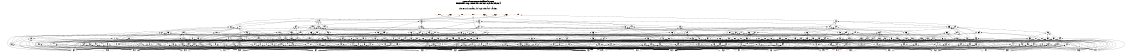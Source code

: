 # Network structure generated by ABC

digraph network {
size = "7.5,10";
center = true;
edge [dir = back];

{
  node [shape = plaintext];
  edge [style = invis];
  LevelTitle1 [label=""];
  LevelTitle2 [label=""];
  Level6 [label = ""];
  Level5 [label = ""];
  Level4 [label = ""];
  Level3 [label = ""];
  Level2 [label = ""];
  Level1 [label = ""];
  Level0 [label = ""];
  LevelTitle1 ->  LevelTitle2 ->  Level6 ->  Level5 ->  Level4 ->  Level3 ->  Level2 ->  Level1 ->  Level0;
}

{
  rank = same;
  LevelTitle1;
  title1 [shape=plaintext,
          fontsize=20,
          fontname = "Times-Roman",
          label="Network structure visualized by ABC\nBenchmark \"top\". Time was Wed Oct 16 21:57:29 2024. "
         ];
}

{
  rank = same;
  LevelTitle2;
  title2 [shape=plaintext,
          fontsize=18,
          fontname = "Times-Roman",
          label="The network contains 240 logic nodes and 0 latches.\n"
         ];
}

{
  rank = same;
  Level6;
  Node26 [label = "o_1_", shape = invtriangle, color = coral, fillcolor = coral];
  Node27 [label = "o_2_", shape = invtriangle, color = coral, fillcolor = coral];
  Node28 [label = "o_0_", shape = invtriangle, color = coral, fillcolor = coral];
  Node29 [label = "o_7_", shape = invtriangle, color = coral, fillcolor = coral];
  Node30 [label = "o_5_", shape = invtriangle, color = coral, fillcolor = coral];
  Node31 [label = "o_6_", shape = invtriangle, color = coral, fillcolor = coral];
  Node32 [label = "o_3_", shape = invtriangle, color = coral, fillcolor = coral];
  Node33 [label = "o_4_", shape = invtriangle, color = coral, fillcolor = coral];
}

{
  rank = same;
  Level5;
  Node35 [label = "35\n", shape = ellipse];
  Node133 [label = "133\n", shape = ellipse];
  Node179 [label = "179\n", shape = ellipse];
  Node203 [label = "203\n", shape = ellipse];
}

{
  rank = same;
  Level4;
  Node36 [label = "36\n", shape = ellipse];
  Node51 [label = "51\n", shape = ellipse];
  Node86 [label = "86\n", shape = ellipse];
  Node101 [label = "101\n", shape = ellipse];
  Node125 [label = "125\n", shape = ellipse];
  Node134 [label = "134\n", shape = ellipse];
  Node149 [label = "149\n", shape = ellipse];
  Node165 [label = "165\n", shape = ellipse];
  Node180 [label = "180\n", shape = ellipse];
  Node190 [label = "190\n", shape = ellipse];
  Node194 [label = "194\n", shape = ellipse];
  Node204 [label = "204\n", shape = ellipse];
  Node220 [label = "220\n", shape = ellipse];
  Node235 [label = "235\n", shape = ellipse];
  Node247 [label = "247\n", shape = ellipse];
}

{
  rank = same;
  Level3;
  Node37 [label = "37\n", shape = ellipse];
  Node52 [label = "52\n", shape = ellipse];
  Node65 [label = "65\n", shape = ellipse];
  Node71 [label = "71\n", shape = ellipse];
  Node74 [label = "74\n", shape = ellipse];
  Node79 [label = "79\n", shape = ellipse];
  Node84 [label = "84\n", shape = ellipse];
  Node87 [label = "87\n", shape = ellipse];
  Node93 [label = "93\n", shape = ellipse];
  Node102 [label = "102\n", shape = ellipse];
  Node109 [label = "109\n", shape = ellipse];
  Node117 [label = "117\n", shape = ellipse];
  Node126 [label = "126\n", shape = ellipse];
  Node129 [label = "129\n", shape = ellipse];
  Node135 [label = "135\n", shape = ellipse];
  Node139 [label = "139\n", shape = ellipse];
  Node150 [label = "150\n", shape = ellipse];
  Node153 [label = "153\n", shape = ellipse];
  Node166 [label = "166\n", shape = ellipse];
  Node169 [label = "169\n", shape = ellipse];
  Node171 [label = "171\n", shape = ellipse];
  Node173 [label = "173\n", shape = ellipse];
  Node175 [label = "175\n", shape = ellipse];
  Node181 [label = "181\n", shape = ellipse];
  Node183 [label = "183\n", shape = ellipse];
  Node191 [label = "191\n", shape = ellipse];
  Node195 [label = "195\n", shape = ellipse];
  Node197 [label = "197\n", shape = ellipse];
  Node198 [label = "198\n", shape = ellipse];
  Node205 [label = "205\n", shape = ellipse];
  Node209 [label = "209\n", shape = ellipse];
  Node221 [label = "221\n", shape = ellipse];
  Node226 [label = "226\n", shape = ellipse];
  Node236 [label = "236\n", shape = ellipse];
  Node241 [label = "241\n", shape = ellipse];
  Node248 [label = "248\n", shape = ellipse];
  Node255 [label = "255\n", shape = ellipse];
  Node264 [label = "264\n", shape = ellipse];
  Node269 [label = "269\n", shape = ellipse];
}

{
  rank = same;
  Level2;
  Node38 [label = "38\n", shape = ellipse];
  Node44 [label = "44\n", shape = ellipse];
  Node46 [label = "46\n", shape = ellipse];
  Node48 [label = "48\n", shape = ellipse];
  Node53 [label = "53\n", shape = ellipse];
  Node56 [label = "56\n", shape = ellipse];
  Node59 [label = "59\n", shape = ellipse];
  Node61 [label = "61\n", shape = ellipse];
  Node66 [label = "66\n", shape = ellipse];
  Node68 [label = "68\n", shape = ellipse];
  Node69 [label = "69\n", shape = ellipse];
  Node75 [label = "75\n", shape = ellipse];
  Node76 [label = "76\n", shape = ellipse];
  Node80 [label = "80\n", shape = ellipse];
  Node85 [label = "85\n", shape = ellipse];
  Node88 [label = "88\n", shape = ellipse];
  Node91 [label = "91\n", shape = ellipse];
  Node94 [label = "94\n", shape = ellipse];
  Node95 [label = "95\n", shape = ellipse];
  Node97 [label = "97\n", shape = ellipse];
  Node100 [label = "100\n", shape = ellipse];
  Node103 [label = "103\n", shape = ellipse];
  Node105 [label = "105\n", shape = ellipse];
  Node110 [label = "110\n", shape = ellipse];
  Node115 [label = "115\n", shape = ellipse];
  Node118 [label = "118\n", shape = ellipse];
  Node122 [label = "122\n", shape = ellipse];
  Node127 [label = "127\n", shape = ellipse];
  Node130 [label = "130\n", shape = ellipse];
  Node132 [label = "132\n", shape = ellipse];
  Node136 [label = "136\n", shape = ellipse];
  Node140 [label = "140\n", shape = ellipse];
  Node144 [label = "144\n", shape = ellipse];
  Node145 [label = "145\n", shape = ellipse];
  Node147 [label = "147\n", shape = ellipse];
  Node151 [label = "151\n", shape = ellipse];
  Node154 [label = "154\n", shape = ellipse];
  Node156 [label = "156\n", shape = ellipse];
  Node158 [label = "158\n", shape = ellipse];
  Node160 [label = "160\n", shape = ellipse];
  Node162 [label = "162\n", shape = ellipse];
  Node164 [label = "164\n", shape = ellipse];
  Node167 [label = "167\n", shape = ellipse];
  Node172 [label = "172\n", shape = ellipse];
  Node174 [label = "174\n", shape = ellipse];
  Node176 [label = "176\n", shape = ellipse];
  Node177 [label = "177\n", shape = ellipse];
  Node182 [label = "182\n", shape = ellipse];
  Node184 [label = "184\n", shape = ellipse];
  Node186 [label = "186\n", shape = ellipse];
  Node189 [label = "189\n", shape = ellipse];
  Node192 [label = "192\n", shape = ellipse];
  Node193 [label = "193\n", shape = ellipse];
  Node196 [label = "196\n", shape = ellipse];
  Node199 [label = "199\n", shape = ellipse];
  Node201 [label = "201\n", shape = ellipse];
  Node206 [label = "206\n", shape = ellipse];
  Node210 [label = "210\n", shape = ellipse];
  Node211 [label = "211\n", shape = ellipse];
  Node213 [label = "213\n", shape = ellipse];
  Node214 [label = "214\n", shape = ellipse];
  Node216 [label = "216\n", shape = ellipse];
  Node218 [label = "218\n", shape = ellipse];
  Node222 [label = "222\n", shape = ellipse];
  Node227 [label = "227\n", shape = ellipse];
  Node228 [label = "228\n", shape = ellipse];
  Node230 [label = "230\n", shape = ellipse];
  Node231 [label = "231\n", shape = ellipse];
  Node232 [label = "232\n", shape = ellipse];
  Node233 [label = "233\n", shape = ellipse];
  Node237 [label = "237\n", shape = ellipse];
  Node238 [label = "238\n", shape = ellipse];
  Node242 [label = "242\n", shape = ellipse];
  Node243 [label = "243\n", shape = ellipse];
  Node245 [label = "245\n", shape = ellipse];
  Node249 [label = "249\n", shape = ellipse];
  Node251 [label = "251\n", shape = ellipse];
  Node252 [label = "252\n", shape = ellipse];
  Node253 [label = "253\n", shape = ellipse];
  Node256 [label = "256\n", shape = ellipse];
  Node261 [label = "261\n", shape = ellipse];
  Node265 [label = "265\n", shape = ellipse];
  Node266 [label = "266\n", shape = ellipse];
  Node267 [label = "267\n", shape = ellipse];
  Node268 [label = "268\n", shape = ellipse];
  Node270 [label = "270\n", shape = ellipse];
  Node271 [label = "271\n", shape = ellipse];
  Node272 [label = "272\n", shape = ellipse];
  Node274 [label = "274\n", shape = ellipse];
}

{
  rank = same;
  Level1;
  Node39 [label = "39\n", shape = ellipse];
  Node40 [label = "40\n", shape = ellipse];
  Node41 [label = "41\n", shape = ellipse];
  Node42 [label = "42\n", shape = ellipse];
  Node43 [label = "43\n", shape = ellipse];
  Node45 [label = "45\n", shape = ellipse];
  Node47 [label = "47\n", shape = ellipse];
  Node49 [label = "49\n", shape = ellipse];
  Node50 [label = "50\n", shape = ellipse];
  Node54 [label = "54\n", shape = ellipse];
  Node55 [label = "55\n", shape = ellipse];
  Node57 [label = "57\n", shape = ellipse];
  Node58 [label = "58\n", shape = ellipse];
  Node60 [label = "60\n", shape = ellipse];
  Node62 [label = "62\n", shape = ellipse];
  Node63 [label = "63\n", shape = ellipse];
  Node64 [label = "64\n", shape = ellipse];
  Node67 [label = "67\n", shape = ellipse];
  Node70 [label = "70\n", shape = ellipse];
  Node72 [label = "72\n", shape = ellipse];
  Node73 [label = "73\n", shape = ellipse];
  Node77 [label = "77\n", shape = ellipse];
  Node78 [label = "78\n", shape = ellipse];
  Node81 [label = "81\n", shape = ellipse];
  Node82 [label = "82\n", shape = ellipse];
  Node83 [label = "83\n", shape = ellipse];
  Node89 [label = "89\n", shape = ellipse];
  Node90 [label = "90\n", shape = ellipse];
  Node92 [label = "92\n", shape = ellipse];
  Node96 [label = "96\n", shape = ellipse];
  Node98 [label = "98\n", shape = ellipse];
  Node99 [label = "99\n", shape = ellipse];
  Node104 [label = "104\n", shape = ellipse];
  Node106 [label = "106\n", shape = ellipse];
  Node107 [label = "107\n", shape = ellipse];
  Node108 [label = "108\n", shape = ellipse];
  Node111 [label = "111\n", shape = ellipse];
  Node112 [label = "112\n", shape = ellipse];
  Node113 [label = "113\n", shape = ellipse];
  Node114 [label = "114\n", shape = ellipse];
  Node116 [label = "116\n", shape = ellipse];
  Node119 [label = "119\n", shape = ellipse];
  Node120 [label = "120\n", shape = ellipse];
  Node121 [label = "121\n", shape = ellipse];
  Node123 [label = "123\n", shape = ellipse];
  Node124 [label = "124\n", shape = ellipse];
  Node128 [label = "128\n", shape = ellipse];
  Node131 [label = "131\n", shape = ellipse];
  Node137 [label = "137\n", shape = ellipse];
  Node138 [label = "138\n", shape = ellipse];
  Node141 [label = "141\n", shape = ellipse];
  Node142 [label = "142\n", shape = ellipse];
  Node143 [label = "143\n", shape = ellipse];
  Node146 [label = "146\n", shape = ellipse];
  Node148 [label = "148\n", shape = ellipse];
  Node152 [label = "152\n", shape = ellipse];
  Node155 [label = "155\n", shape = ellipse];
  Node157 [label = "157\n", shape = ellipse];
  Node159 [label = "159\n", shape = ellipse];
  Node161 [label = "161\n", shape = ellipse];
  Node163 [label = "163\n", shape = ellipse];
  Node168 [label = "168\n", shape = ellipse];
  Node170 [label = "170\n", shape = ellipse];
  Node178 [label = "178\n", shape = ellipse];
  Node185 [label = "185\n", shape = ellipse];
  Node187 [label = "187\n", shape = ellipse];
  Node188 [label = "188\n", shape = ellipse];
  Node200 [label = "200\n", shape = ellipse];
  Node202 [label = "202\n", shape = ellipse];
  Node207 [label = "207\n", shape = ellipse];
  Node208 [label = "208\n", shape = ellipse];
  Node212 [label = "212\n", shape = ellipse];
  Node215 [label = "215\n", shape = ellipse];
  Node217 [label = "217\n", shape = ellipse];
  Node219 [label = "219\n", shape = ellipse];
  Node223 [label = "223\n", shape = ellipse];
  Node224 [label = "224\n", shape = ellipse];
  Node225 [label = "225\n", shape = ellipse];
  Node229 [label = "229\n", shape = ellipse];
  Node234 [label = "234\n", shape = ellipse];
  Node239 [label = "239\n", shape = ellipse];
  Node240 [label = "240\n", shape = ellipse];
  Node244 [label = "244\n", shape = ellipse];
  Node246 [label = "246\n", shape = ellipse];
  Node250 [label = "250\n", shape = ellipse];
  Node254 [label = "254\n", shape = ellipse];
  Node257 [label = "257\n", shape = ellipse];
  Node258 [label = "258\n", shape = ellipse];
  Node259 [label = "259\n", shape = ellipse];
  Node260 [label = "260\n", shape = ellipse];
  Node262 [label = "262\n", shape = ellipse];
  Node263 [label = "263\n", shape = ellipse];
  Node273 [label = "273\n", shape = ellipse];
}

{
  rank = same;
  Level0;
  Node1 [label = "i_20_", shape = triangle, color = coral, fillcolor = coral];
  Node2 [label = "i_9_", shape = triangle, color = coral, fillcolor = coral];
  Node3 [label = "i_10_", shape = triangle, color = coral, fillcolor = coral];
  Node4 [label = "i_7_", shape = triangle, color = coral, fillcolor = coral];
  Node5 [label = "i_8_", shape = triangle, color = coral, fillcolor = coral];
  Node6 [label = "i_5_", shape = triangle, color = coral, fillcolor = coral];
  Node7 [label = "i_6_", shape = triangle, color = coral, fillcolor = coral];
  Node8 [label = "i_14_", shape = triangle, color = coral, fillcolor = coral];
  Node9 [label = "i_3_", shape = triangle, color = coral, fillcolor = coral];
  Node10 [label = "i_13_", shape = triangle, color = coral, fillcolor = coral];
  Node11 [label = "i_4_", shape = triangle, color = coral, fillcolor = coral];
  Node12 [label = "i_12_", shape = triangle, color = coral, fillcolor = coral];
  Node13 [label = "i_1_", shape = triangle, color = coral, fillcolor = coral];
  Node14 [label = "i_11_", shape = triangle, color = coral, fillcolor = coral];
  Node15 [label = "i_2_", shape = triangle, color = coral, fillcolor = coral];
  Node16 [label = "i_23_", shape = triangle, color = coral, fillcolor = coral];
  Node17 [label = "i_18_", shape = triangle, color = coral, fillcolor = coral];
  Node18 [label = "i_24_", shape = triangle, color = coral, fillcolor = coral];
  Node19 [label = "i_17_", shape = triangle, color = coral, fillcolor = coral];
  Node20 [label = "i_0_", shape = triangle, color = coral, fillcolor = coral];
  Node21 [label = "i_21_", shape = triangle, color = coral, fillcolor = coral];
  Node22 [label = "i_16_", shape = triangle, color = coral, fillcolor = coral];
  Node23 [label = "i_22_", shape = triangle, color = coral, fillcolor = coral];
  Node24 [label = "i_15_", shape = triangle, color = coral, fillcolor = coral];
  Node25 [label = "i_19_", shape = triangle, color = coral, fillcolor = coral];
}

title1 -> title2 [style = invis];
title2 -> Node26 [style = invis];
title2 -> Node27 [style = invis];
title2 -> Node28 [style = invis];
title2 -> Node29 [style = invis];
title2 -> Node30 [style = invis];
title2 -> Node31 [style = invis];
title2 -> Node32 [style = invis];
title2 -> Node33 [style = invis];
Node26 -> Node27 [style = invis];
Node27 -> Node28 [style = invis];
Node28 -> Node29 [style = invis];
Node29 -> Node30 [style = invis];
Node30 -> Node31 [style = invis];
Node31 -> Node32 [style = invis];
Node32 -> Node33 [style = invis];
Node26 -> Node35 [style = solid];
Node27 -> Node86 [style = solid];
Node28 -> Node101 [style = solid];
Node29 -> Node117 [style = solid];
Node30 -> Node125 [style = solid];
Node31 -> Node133 [style = solid];
Node32 -> Node179 [style = solid];
Node33 -> Node203 [style = solid];
Node35 -> Node36 [style = solid];
Node35 -> Node51 [style = solid];
Node35 -> Node79 [style = solid];
Node35 -> Node84 [style = solid];
Node36 -> Node37 [style = solid];
Node36 -> Node44 [style = solid];
Node36 -> Node46 [style = solid];
Node36 -> Node48 [style = solid];
Node37 -> Node38 [style = solid];
Node37 -> Node41 [style = solid];
Node37 -> Node42 [style = solid];
Node37 -> Node43 [style = solid];
Node38 -> Node39 [style = solid];
Node38 -> Node40 [style = solid];
Node39 -> Node16 [style = solid];
Node39 -> Node18 [style = solid];
Node39 -> Node23 [style = solid];
Node40 -> Node12 [style = solid];
Node40 -> Node14 [style = solid];
Node40 -> Node19 [style = solid];
Node40 -> Node22 [style = solid];
Node41 -> Node7 [style = solid];
Node41 -> Node8 [style = solid];
Node41 -> Node9 [style = solid];
Node41 -> Node11 [style = solid];
Node42 -> Node1 [style = solid];
Node42 -> Node2 [style = solid];
Node42 -> Node3 [style = solid];
Node42 -> Node5 [style = solid];
Node43 -> Node13 [style = solid];
Node43 -> Node15 [style = solid];
Node43 -> Node20 [style = solid];
Node44 -> Node45 [style = solid];
Node44 -> Node9 [style = solid];
Node44 -> Node11 [style = solid];
Node44 -> Node13 [style = solid];
Node45 -> Node2 [style = solid];
Node45 -> Node12 [style = solid];
Node45 -> Node14 [style = solid];
Node46 -> Node47 [style = solid];
Node46 -> Node1 [style = solid];
Node46 -> Node16 [style = solid];
Node47 -> Node18 [style = solid];
Node47 -> Node19 [style = solid];
Node47 -> Node23 [style = solid];
Node48 -> Node49 [style = solid];
Node48 -> Node50 [style = solid];
Node48 -> Node8 [style = solid];
Node48 -> Node22 [style = solid];
Node49 -> Node5 [style = solid];
Node49 -> Node7 [style = solid];
Node50 -> Node4 [style = solid];
Node50 -> Node6 [style = solid];
Node51 -> Node52 [style = solid];
Node51 -> Node65 [style = solid];
Node51 -> Node71 [style = solid];
Node51 -> Node74 [style = solid];
Node52 -> Node53 [style = solid];
Node52 -> Node56 [style = solid];
Node52 -> Node59 [style = solid];
Node52 -> Node61 [style = solid];
Node53 -> Node54 [style = solid];
Node53 -> Node55 [style = solid];
Node53 -> Node16 [style = solid];
Node53 -> Node17 [style = solid];
Node54 -> Node18 [style = solid];
Node54 -> Node19 [style = solid];
Node54 -> Node22 [style = solid];
Node54 -> Node23 [style = solid];
Node55 -> Node1 [style = solid];
Node55 -> Node8 [style = solid];
Node56 -> Node57 [style = solid];
Node56 -> Node58 [style = solid];
Node56 -> Node2 [style = solid];
Node56 -> Node5 [style = solid];
Node57 -> Node9 [style = solid];
Node57 -> Node11 [style = solid];
Node57 -> Node13 [style = solid];
Node58 -> Node7 [style = solid];
Node58 -> Node10 [style = solid];
Node58 -> Node12 [style = solid];
Node58 -> Node14 [style = solid];
Node59 -> Node60 [style = solid];
Node59 -> Node6 [style = solid];
Node59 -> Node16 [style = solid];
Node59 -> Node23 [style = solid];
Node60 -> Node5 [style = solid];
Node60 -> Node7 [style = solid];
Node61 -> Node57 [style = solid];
Node61 -> Node62 [style = solid];
Node61 -> Node63 [style = solid];
Node61 -> Node64 [style = solid];
Node62 -> Node8 [style = solid];
Node62 -> Node10 [style = solid];
Node62 -> Node24 [style = solid];
Node63 -> Node1 [style = solid];
Node63 -> Node19 [style = solid];
Node63 -> Node22 [style = solid];
Node64 -> Node2 [style = solid];
Node64 -> Node12 [style = solid];
Node64 -> Node14 [style = solid];
Node65 -> Node66 [style = solid];
Node65 -> Node68 [style = solid];
Node65 -> Node69 [style = solid];
Node65 -> Node45 [style = solid];
Node66 -> Node67 [style = solid];
Node66 -> Node8 [style = solid];
Node66 -> Node22 [style = solid];
Node67 -> Node6 [style = solid];
Node67 -> Node10 [style = solid];
Node68 -> Node49 [style = solid];
Node68 -> Node16 [style = solid];
Node68 -> Node23 [style = solid];
Node69 -> Node70 [style = solid];
Node69 -> Node9 [style = solid];
Node69 -> Node11 [style = solid];
Node69 -> Node13 [style = solid];
Node70 -> Node1 [style = solid];
Node70 -> Node19 [style = solid];
Node70 -> Node25 [style = solid];
Node71 -> Node44 [style = solid];
Node71 -> Node46 [style = solid];
Node71 -> Node72 [style = solid];
Node71 -> Node73 [style = solid];
Node72 -> Node8 [style = solid];
Node72 -> Node10 [style = solid];
Node72 -> Node22 [style = solid];
Node73 -> Node4 [style = solid];
Node73 -> Node5 [style = solid];
Node73 -> Node7 [style = solid];
Node74 -> Node53 [style = solid];
Node74 -> Node75 [style = solid];
Node74 -> Node76 [style = solid];
Node74 -> Node78 [style = solid];
Node75 -> Node60 [style = solid];
Node75 -> Node57 [style = solid];
Node75 -> Node64 [style = solid];
Node75 -> Node6 [style = solid];
Node76 -> Node63 [style = solid];
Node76 -> Node77 [style = solid];
Node77 -> Node8 [style = solid];
Node77 -> Node10 [style = solid];
Node77 -> Node24 [style = solid];
Node78 -> Node16 [style = solid];
Node78 -> Node18 [style = solid];
Node78 -> Node23 [style = solid];
Node79 -> Node80 [style = solid];
Node79 -> Node82 [style = solid];
Node79 -> Node78 [style = solid];
Node79 -> Node83 [style = solid];
Node80 -> Node60 [style = solid];
Node80 -> Node81 [style = solid];
Node80 -> Node2 [style = solid];
Node80 -> Node12 [style = solid];
Node81 -> Node1 [style = solid];
Node81 -> Node3 [style = solid];
Node81 -> Node14 [style = solid];
Node81 -> Node21 [style = solid];
Node82 -> Node9 [style = solid];
Node82 -> Node13 [style = solid];
Node82 -> Node15 [style = solid];
Node83 -> Node8 [style = solid];
Node83 -> Node11 [style = solid];
Node83 -> Node19 [style = solid];
Node83 -> Node22 [style = solid];
Node84 -> Node85 [style = solid];
Node84 -> Node44 [style = solid];
Node84 -> Node72 [style = solid];
Node84 -> Node39 [style = solid];
Node85 -> Node70 [style = solid];
Node85 -> Node49 [style = solid];
Node85 -> Node6 [style = solid];
Node86 -> Node87 [style = solid];
Node86 -> Node93 [style = solid];
Node86 -> Node100 [style = solid];
Node86 -> Node99 [style = solid];
Node87 -> Node88 [style = solid];
Node87 -> Node91 [style = solid];
Node87 -> Node82 [style = solid];
Node87 -> Node92 [style = solid];
Node88 -> Node89 [style = solid];
Node88 -> Node90 [style = solid];
Node89 -> Node7 [style = solid];
Node89 -> Node9 [style = solid];
Node89 -> Node13 [style = solid];
Node90 -> Node8 [style = solid];
Node90 -> Node10 [style = solid];
Node90 -> Node14 [style = solid];
Node91 -> Node81 [style = solid];
Node91 -> Node7 [style = solid];
Node91 -> Node8 [style = solid];
Node91 -> Node18 [style = solid];
Node92 -> Node1 [style = solid];
Node92 -> Node17 [style = solid];
Node92 -> Node18 [style = solid];
Node93 -> Node94 [style = solid];
Node93 -> Node95 [style = solid];
Node93 -> Node97 [style = solid];
Node93 -> Node99 [style = solid];
Node94 -> Node55 [style = solid];
Node94 -> Node24 [style = solid];
Node95 -> Node96 [style = solid];
Node95 -> Node7 [style = solid];
Node95 -> Node10 [style = solid];
Node95 -> Node14 [style = solid];
Node96 -> Node6 [style = solid];
Node96 -> Node9 [style = solid];
Node96 -> Node13 [style = solid];
Node97 -> Node98 [style = solid];
Node97 -> Node7 [style = solid];
Node97 -> Node18 [style = solid];
Node98 -> Node10 [style = solid];
Node98 -> Node14 [style = solid];
Node99 -> Node6 [style = solid];
Node99 -> Node9 [style = solid];
Node99 -> Node13 [style = solid];
Node100 -> Node92 [style = solid];
Node100 -> Node7 [style = solid];
Node100 -> Node8 [style = solid];
Node100 -> Node14 [style = solid];
Node101 -> Node102 [style = solid];
Node101 -> Node109 [style = solid];
Node101 -> Node115 [style = solid];
Node102 -> Node103 [style = solid];
Node102 -> Node105 [style = solid];
Node102 -> Node108 [style = solid];
Node103 -> Node104 [style = solid];
Node103 -> Node4 [style = solid];
Node103 -> Node10 [style = solid];
Node103 -> Node14 [style = solid];
Node104 -> Node7 [style = solid];
Node104 -> Node9 [style = solid];
Node104 -> Node13 [style = solid];
Node105 -> Node43 [style = solid];
Node105 -> Node106 [style = solid];
Node105 -> Node107 [style = solid];
Node106 -> Node1 [style = solid];
Node106 -> Node8 [style = solid];
Node106 -> Node14 [style = solid];
Node107 -> Node3 [style = solid];
Node107 -> Node7 [style = solid];
Node107 -> Node9 [style = solid];
Node107 -> Node18 [style = solid];
Node108 -> Node1 [style = solid];
Node108 -> Node8 [style = solid];
Node108 -> Node18 [style = solid];
Node109 -> Node110 [style = solid];
Node109 -> Node112 [style = solid];
Node109 -> Node113 [style = solid];
Node109 -> Node114 [style = solid];
Node110 -> Node111 [style = solid];
Node110 -> Node7 [style = solid];
Node110 -> Node10 [style = solid];
Node110 -> Node14 [style = solid];
Node111 -> Node6 [style = solid];
Node111 -> Node9 [style = solid];
Node111 -> Node13 [style = solid];
Node112 -> Node6 [style = solid];
Node112 -> Node9 [style = solid];
Node112 -> Node13 [style = solid];
Node113 -> Node1 [style = solid];
Node113 -> Node8 [style = solid];
Node113 -> Node25 [style = solid];
Node114 -> Node7 [style = solid];
Node114 -> Node10 [style = solid];
Node114 -> Node14 [style = solid];
Node114 -> Node18 [style = solid];
Node115 -> Node108 [style = solid];
Node115 -> Node112 [style = solid];
Node115 -> Node116 [style = solid];
Node115 -> Node7 [style = solid];
Node116 -> Node4 [style = solid];
Node116 -> Node14 [style = solid];
Node117 -> Node118 [style = solid];
Node117 -> Node122 [style = solid];
Node117 -> Node124 [style = solid];
Node118 -> Node119 [style = solid];
Node118 -> Node120 [style = solid];
Node118 -> Node121 [style = solid];
Node118 -> Node6 [style = solid];
Node119 -> Node17 [style = solid];
Node119 -> Node18 [style = solid];
Node120 -> Node3 [style = solid];
Node120 -> Node15 [style = solid];
Node121 -> Node18 [style = solid];
Node121 -> Node21 [style = solid];
Node122 -> Node119 [style = solid];
Node122 -> Node123 [style = solid];
Node122 -> Node10 [style = solid];
Node123 -> Node6 [style = solid];
Node123 -> Node10 [style = solid];
Node123 -> Node24 [style = solid];
Node124 -> Node6 [style = solid];
Node124 -> Node10 [style = solid];
Node124 -> Node18 [style = solid];
Node124 -> Node24 [style = solid];
Node125 -> Node126 [style = solid];
Node125 -> Node129 [style = solid];
Node125 -> Node132 [style = solid];
Node125 -> Node18 [style = solid];
Node126 -> Node127 [style = solid];
Node126 -> Node4 [style = solid];
Node126 -> Node10 [style = solid];
Node126 -> Node18 [style = solid];
Node127 -> Node128 [style = solid];
Node127 -> Node6 [style = solid];
Node128 -> Node10 [style = solid];
Node128 -> Node25 [style = solid];
Node129 -> Node130 [style = solid];
Node129 -> Node50 [style = solid];
Node129 -> Node18 [style = solid];
Node130 -> Node131 [style = solid];
Node130 -> Node18 [style = solid];
Node130 -> Node25 [style = solid];
Node131 -> Node6 [style = solid];
Node131 -> Node10 [style = solid];
Node132 -> Node120 [style = solid];
Node132 -> Node20 [style = solid];
Node133 -> Node134 [style = solid];
Node133 -> Node149 [style = solid];
Node133 -> Node165 [style = solid];
Node133 -> Node175 [style = solid];
Node134 -> Node135 [style = solid];
Node134 -> Node139 [style = solid];
Node134 -> Node145 [style = solid];
Node134 -> Node147 [style = solid];
Node135 -> Node136 [style = solid];
Node135 -> Node90 [style = solid];
Node135 -> Node138 [style = solid];
Node136 -> Node137 [style = solid];
Node136 -> Node4 [style = solid];
Node136 -> Node10 [style = solid];
Node136 -> Node14 [style = solid];
Node137 -> Node1 [style = solid];
Node137 -> Node8 [style = solid];
Node137 -> Node18 [style = solid];
Node138 -> Node1 [style = solid];
Node138 -> Node17 [style = solid];
Node138 -> Node18 [style = solid];
Node139 -> Node140 [style = solid];
Node139 -> Node144 [style = solid];
Node139 -> Node119 [style = solid];
Node139 -> Node141 [style = solid];
Node140 -> Node120 [style = solid];
Node140 -> Node141 [style = solid];
Node140 -> Node142 [style = solid];
Node140 -> Node143 [style = solid];
Node141 -> Node6 [style = solid];
Node141 -> Node7 [style = solid];
Node141 -> Node14 [style = solid];
Node142 -> Node10 [style = solid];
Node142 -> Node18 [style = solid];
Node142 -> Node24 [style = solid];
Node143 -> Node7 [style = solid];
Node143 -> Node14 [style = solid];
Node143 -> Node18 [style = solid];
Node143 -> Node20 [style = solid];
Node144 -> Node116 [style = solid];
Node144 -> Node137 [style = solid];
Node144 -> Node6 [style = solid];
Node145 -> Node146 [style = solid];
Node145 -> Node6 [style = solid];
Node145 -> Node10 [style = solid];
Node145 -> Node14 [style = solid];
Node146 -> Node1 [style = solid];
Node146 -> Node8 [style = solid];
Node146 -> Node25 [style = solid];
Node147 -> Node148 [style = solid];
Node147 -> Node6 [style = solid];
Node147 -> Node10 [style = solid];
Node147 -> Node14 [style = solid];
Node148 -> Node1 [style = solid];
Node148 -> Node8 [style = solid];
Node148 -> Node24 [style = solid];
Node149 -> Node150 [style = solid];
Node149 -> Node153 [style = solid];
Node149 -> Node162 [style = solid];
Node149 -> Node164 [style = solid];
Node150 -> Node151 [style = solid];
Node150 -> Node120 [style = solid];
Node150 -> Node121 [style = solid];
Node150 -> Node9 [style = solid];
Node151 -> Node152 [style = solid];
Node151 -> Node15 [style = solid];
Node151 -> Node18 [style = solid];
Node151 -> Node21 [style = solid];
Node152 -> Node1 [style = solid];
Node152 -> Node3 [style = solid];
Node152 -> Node8 [style = solid];
Node152 -> Node14 [style = solid];
Node153 -> Node154 [style = solid];
Node153 -> Node156 [style = solid];
Node153 -> Node158 [style = solid];
Node153 -> Node160 [style = solid];
Node154 -> Node67 [style = solid];
Node154 -> Node155 [style = solid];
Node154 -> Node9 [style = solid];
Node154 -> Node24 [style = solid];
Node155 -> Node9 [style = solid];
Node155 -> Node10 [style = solid];
Node155 -> Node17 [style = solid];
Node155 -> Node18 [style = solid];
Node156 -> Node119 [style = solid];
Node156 -> Node157 [style = solid];
Node156 -> Node6 [style = solid];
Node156 -> Node9 [style = solid];
Node157 -> Node4 [style = solid];
Node157 -> Node6 [style = solid];
Node157 -> Node9 [style = solid];
Node157 -> Node18 [style = solid];
Node158 -> Node120 [style = solid];
Node158 -> Node159 [style = solid];
Node158 -> Node20 [style = solid];
Node159 -> Node1 [style = solid];
Node159 -> Node8 [style = solid];
Node159 -> Node14 [style = solid];
Node159 -> Node18 [style = solid];
Node160 -> Node67 [style = solid];
Node160 -> Node161 [style = solid];
Node160 -> Node9 [style = solid];
Node160 -> Node25 [style = solid];
Node161 -> Node4 [style = solid];
Node161 -> Node9 [style = solid];
Node161 -> Node10 [style = solid];
Node161 -> Node18 [style = solid];
Node162 -> Node163 [style = solid];
Node162 -> Node9 [style = solid];
Node162 -> Node15 [style = solid];
Node162 -> Node20 [style = solid];
Node163 -> Node3 [style = solid];
Node163 -> Node18 [style = solid];
Node164 -> Node131 [style = solid];
Node164 -> Node9 [style = solid];
Node164 -> Node18 [style = solid];
Node164 -> Node25 [style = solid];
Node165 -> Node166 [style = solid];
Node165 -> Node169 [style = solid];
Node165 -> Node171 [style = solid];
Node165 -> Node173 [style = solid];
Node166 -> Node127 [style = solid];
Node166 -> Node167 [style = solid];
Node166 -> Node168 [style = solid];
Node167 -> Node116 [style = solid];
Node167 -> Node7 [style = solid];
Node167 -> Node10 [style = solid];
Node167 -> Node18 [style = solid];
Node168 -> Node7 [style = solid];
Node168 -> Node14 [style = solid];
Node169 -> Node130 [style = solid];
Node169 -> Node121 [style = solid];
Node169 -> Node168 [style = solid];
Node169 -> Node170 [style = solid];
Node170 -> Node3 [style = solid];
Node170 -> Node7 [style = solid];
Node170 -> Node14 [style = solid];
Node170 -> Node15 [style = solid];
Node171 -> Node172 [style = solid];
Node171 -> Node50 [style = solid];
Node171 -> Node168 [style = solid];
Node171 -> Node18 [style = solid];
Node172 -> Node131 [style = solid];
Node172 -> Node9 [style = solid];
Node172 -> Node18 [style = solid];
Node172 -> Node24 [style = solid];
Node173 -> Node174 [style = solid];
Node173 -> Node123 [style = solid];
Node173 -> Node7 [style = solid];
Node173 -> Node14 [style = solid];
Node174 -> Node98 [style = solid];
Node174 -> Node119 [style = solid];
Node174 -> Node7 [style = solid];
Node175 -> Node176 [style = solid];
Node175 -> Node177 [style = solid];
Node175 -> Node146 [style = solid];
Node175 -> Node178 [style = solid];
Node176 -> Node138 [style = solid];
Node176 -> Node6 [style = solid];
Node176 -> Node8 [style = solid];
Node176 -> Node14 [style = solid];
Node177 -> Node98 [style = solid];
Node177 -> Node148 [style = solid];
Node177 -> Node6 [style = solid];
Node177 -> Node18 [style = solid];
Node178 -> Node6 [style = solid];
Node178 -> Node10 [style = solid];
Node178 -> Node14 [style = solid];
Node178 -> Node18 [style = solid];
Node179 -> Node180 [style = solid];
Node179 -> Node190 [style = solid];
Node179 -> Node194 [style = solid];
Node179 -> Node198 [style = solid];
Node180 -> Node181 [style = solid];
Node180 -> Node183 [style = solid];
Node180 -> Node189 [style = solid];
Node180 -> Node82 [style = solid];
Node181 -> Node182 [style = solid];
Node181 -> Node55 [style = solid];
Node181 -> Node121 [style = solid];
Node182 -> Node60 [style = solid];
Node182 -> Node3 [style = solid];
Node182 -> Node14 [style = solid];
Node183 -> Node184 [style = solid];
Node183 -> Node186 [style = solid];
Node183 -> Node112 [style = solid];
Node183 -> Node188 [style = solid];
Node184 -> Node185 [style = solid];
Node184 -> Node8 [style = solid];
Node184 -> Node10 [style = solid];
Node184 -> Node25 [style = solid];
Node185 -> Node1 [style = solid];
Node185 -> Node18 [style = solid];
Node186 -> Node49 [style = solid];
Node186 -> Node43 [style = solid];
Node186 -> Node185 [style = solid];
Node186 -> Node187 [style = solid];
Node187 -> Node3 [style = solid];
Node187 -> Node8 [style = solid];
Node187 -> Node9 [style = solid];
Node187 -> Node14 [style = solid];
Node188 -> Node5 [style = solid];
Node188 -> Node7 [style = solid];
Node188 -> Node14 [style = solid];
Node189 -> Node73 [style = solid];
Node189 -> Node106 [style = solid];
Node189 -> Node112 [style = solid];
Node189 -> Node18 [style = solid];
Node190 -> Node191 [style = solid];
Node190 -> Node193 [style = solid];
Node190 -> Node55 [style = solid];
Node190 -> Node17 [style = solid];
Node191 -> Node192 [style = solid];
Node191 -> Node62 [style = solid];
Node191 -> Node96 [style = solid];
Node191 -> Node1 [style = solid];
Node192 -> Node60 [style = solid];
Node192 -> Node14 [style = solid];
Node193 -> Node89 [style = solid];
Node193 -> Node98 [style = solid];
Node193 -> Node5 [style = solid];
Node193 -> Node18 [style = solid];
Node194 -> Node195 [style = solid];
Node194 -> Node197 [style = solid];
Node194 -> Node99 [style = solid];
Node194 -> Node18 [style = solid];
Node195 -> Node196 [style = solid];
Node195 -> Node77 [style = solid];
Node195 -> Node1 [style = solid];
Node195 -> Node18 [style = solid];
Node196 -> Node60 [style = solid];
Node196 -> Node99 [style = solid];
Node196 -> Node14 [style = solid];
Node197 -> Node192 [style = solid];
Node197 -> Node55 [style = solid];
Node197 -> Node17 [style = solid];
Node198 -> Node199 [style = solid];
Node198 -> Node201 [style = solid];
Node198 -> Node104 [style = solid];
Node198 -> Node188 [style = solid];
Node199 -> Node111 [style = solid];
Node199 -> Node200 [style = solid];
Node200 -> Node1 [style = solid];
Node200 -> Node8 [style = solid];
Node200 -> Node10 [style = solid];
Node200 -> Node25 [style = solid];
Node201 -> Node202 [style = solid];
Node201 -> Node4 [style = solid];
Node201 -> Node10 [style = solid];
Node201 -> Node18 [style = solid];
Node202 -> Node1 [style = solid];
Node202 -> Node5 [style = solid];
Node202 -> Node8 [style = solid];
Node202 -> Node14 [style = solid];
Node203 -> Node204 [style = solid];
Node203 -> Node220 [style = solid];
Node203 -> Node235 [style = solid];
Node203 -> Node247 [style = solid];
Node204 -> Node205 [style = solid];
Node204 -> Node209 [style = solid];
Node204 -> Node216 [style = solid];
Node204 -> Node218 [style = solid];
Node205 -> Node206 [style = solid];
Node205 -> Node121 [style = solid];
Node205 -> Node208 [style = solid];
Node206 -> Node207 [style = solid];
Node206 -> Node2 [style = solid];
Node206 -> Node3 [style = solid];
Node207 -> Node15 [style = solid];
Node207 -> Node18 [style = solid];
Node207 -> Node20 [style = solid];
Node207 -> Node22 [style = solid];
Node208 -> Node2 [style = solid];
Node208 -> Node3 [style = solid];
Node208 -> Node15 [style = solid];
Node208 -> Node22 [style = solid];
Node209 -> Node210 [style = solid];
Node209 -> Node211 [style = solid];
Node209 -> Node213 [style = solid];
Node209 -> Node214 [style = solid];
Node210 -> Node128 [style = solid];
Node210 -> Node2 [style = solid];
Node210 -> Node6 [style = solid];
Node210 -> Node22 [style = solid];
Node211 -> Node212 [style = solid];
Node211 -> Node2 [style = solid];
Node211 -> Node6 [style = solid];
Node211 -> Node22 [style = solid];
Node212 -> Node10 [style = solid];
Node212 -> Node24 [style = solid];
Node213 -> Node119 [style = solid];
Node213 -> Node2 [style = solid];
Node213 -> Node6 [style = solid];
Node213 -> Node22 [style = solid];
Node214 -> Node215 [style = solid];
Node214 -> Node2 [style = solid];
Node214 -> Node4 [style = solid];
Node214 -> Node6 [style = solid];
Node215 -> Node18 [style = solid];
Node215 -> Node22 [style = solid];
Node216 -> Node217 [style = solid];
Node216 -> Node2 [style = solid];
Node216 -> Node6 [style = solid];
Node217 -> Node10 [style = solid];
Node217 -> Node18 [style = solid];
Node217 -> Node22 [style = solid];
Node217 -> Node24 [style = solid];
Node218 -> Node219 [style = solid];
Node218 -> Node2 [style = solid];
Node218 -> Node10 [style = solid];
Node219 -> Node6 [style = solid];
Node219 -> Node18 [style = solid];
Node219 -> Node22 [style = solid];
Node219 -> Node25 [style = solid];
Node220 -> Node221 [style = solid];
Node220 -> Node226 [style = solid];
Node220 -> Node232 [style = solid];
Node220 -> Node233 [style = solid];
Node221 -> Node222 [style = solid];
Node221 -> Node224 [style = solid];
Node221 -> Node225 [style = solid];
Node222 -> Node50 [style = solid];
Node222 -> Node223 [style = solid];
Node222 -> Node22 [style = solid];
Node223 -> Node18 [style = solid];
Node223 -> Node19 [style = solid];
Node223 -> Node23 [style = solid];
Node224 -> Node19 [style = solid];
Node224 -> Node23 [style = solid];
Node224 -> Node25 [style = solid];
Node225 -> Node6 [style = solid];
Node225 -> Node10 [style = solid];
Node225 -> Node18 [style = solid];
Node225 -> Node22 [style = solid];
Node226 -> Node227 [style = solid];
Node226 -> Node228 [style = solid];
Node226 -> Node230 [style = solid];
Node226 -> Node231 [style = solid];
Node227 -> Node67 [style = solid];
Node227 -> Node224 [style = solid];
Node227 -> Node22 [style = solid];
Node228 -> Node119 [style = solid];
Node228 -> Node229 [style = solid];
Node228 -> Node10 [style = solid];
Node228 -> Node23 [style = solid];
Node229 -> Node19 [style = solid];
Node229 -> Node22 [style = solid];
Node230 -> Node123 [style = solid];
Node230 -> Node229 [style = solid];
Node230 -> Node23 [style = solid];
Node231 -> Node223 [style = solid];
Node231 -> Node4 [style = solid];
Node231 -> Node10 [style = solid];
Node231 -> Node22 [style = solid];
Node232 -> Node119 [style = solid];
Node232 -> Node229 [style = solid];
Node232 -> Node6 [style = solid];
Node232 -> Node23 [style = solid];
Node233 -> Node120 [style = solid];
Node233 -> Node234 [style = solid];
Node233 -> Node21 [style = solid];
Node233 -> Node23 [style = solid];
Node234 -> Node18 [style = solid];
Node234 -> Node19 [style = solid];
Node234 -> Node22 [style = solid];
Node235 -> Node236 [style = solid];
Node235 -> Node241 [style = solid];
Node235 -> Node245 [style = solid];
Node235 -> Node246 [style = solid];
Node236 -> Node237 [style = solid];
Node236 -> Node238 [style = solid];
Node236 -> Node239 [style = solid];
Node236 -> Node240 [style = solid];
Node237 -> Node212 [style = solid];
Node237 -> Node5 [style = solid];
Node237 -> Node6 [style = solid];
Node238 -> Node50 [style = solid];
Node238 -> Node5 [style = solid];
Node238 -> Node18 [style = solid];
Node239 -> Node5 [style = solid];
Node239 -> Node10 [style = solid];
Node239 -> Node17 [style = solid];
Node239 -> Node18 [style = solid];
Node240 -> Node5 [style = solid];
Node240 -> Node6 [style = solid];
Node240 -> Node17 [style = solid];
Node240 -> Node18 [style = solid];
Node241 -> Node242 [style = solid];
Node241 -> Node243 [style = solid];
Node241 -> Node244 [style = solid];
Node242 -> Node124 [style = solid];
Node242 -> Node229 [style = solid];
Node242 -> Node23 [style = solid];
Node243 -> Node131 [style = solid];
Node243 -> Node11 [style = solid];
Node243 -> Node16 [style = solid];
Node243 -> Node18 [style = solid];
Node244 -> Node22 [style = solid];
Node244 -> Node23 [style = solid];
Node244 -> Node25 [style = solid];
Node245 -> Node131 [style = solid];
Node245 -> Node11 [style = solid];
Node245 -> Node16 [style = solid];
Node245 -> Node18 [style = solid];
Node246 -> Node22 [style = solid];
Node246 -> Node23 [style = solid];
Node246 -> Node24 [style = solid];
Node247 -> Node248 [style = solid];
Node247 -> Node255 [style = solid];
Node247 -> Node264 [style = solid];
Node247 -> Node269 [style = solid];
Node248 -> Node249 [style = solid];
Node248 -> Node251 [style = solid];
Node248 -> Node252 [style = solid];
Node248 -> Node253 [style = solid];
Node249 -> Node250 [style = solid];
Node249 -> Node10 [style = solid];
Node249 -> Node11 [style = solid];
Node249 -> Node22 [style = solid];
Node250 -> Node16 [style = solid];
Node250 -> Node17 [style = solid];
Node250 -> Node18 [style = solid];
Node250 -> Node23 [style = solid];
Node251 -> Node67 [style = solid];
Node251 -> Node246 [style = solid];
Node251 -> Node11 [style = solid];
Node251 -> Node16 [style = solid];
Node252 -> Node67 [style = solid];
Node252 -> Node244 [style = solid];
Node252 -> Node11 [style = solid];
Node252 -> Node16 [style = solid];
Node253 -> Node254 [style = solid];
Node253 -> Node4 [style = solid];
Node253 -> Node10 [style = solid];
Node253 -> Node11 [style = solid];
Node254 -> Node16 [style = solid];
Node254 -> Node18 [style = solid];
Node254 -> Node22 [style = solid];
Node254 -> Node23 [style = solid];
Node255 -> Node132 [style = solid];
Node255 -> Node256 [style = solid];
Node255 -> Node261 [style = solid];
Node255 -> Node263 [style = solid];
Node256 -> Node257 [style = solid];
Node256 -> Node258 [style = solid];
Node256 -> Node259 [style = solid];
Node256 -> Node260 [style = solid];
Node257 -> Node3 [style = solid];
Node257 -> Node11 [style = solid];
Node257 -> Node15 [style = solid];
Node257 -> Node22 [style = solid];
Node258 -> Node16 [style = solid];
Node258 -> Node18 [style = solid];
Node258 -> Node21 [style = solid];
Node258 -> Node23 [style = solid];
Node259 -> Node4 [style = solid];
Node259 -> Node5 [style = solid];
Node259 -> Node10 [style = solid];
Node259 -> Node18 [style = solid];
Node260 -> Node5 [style = solid];
Node260 -> Node6 [style = solid];
Node260 -> Node10 [style = solid];
Node260 -> Node25 [style = solid];
Node261 -> Node120 [style = solid];
Node261 -> Node262 [style = solid];
Node261 -> Node16 [style = solid];
Node261 -> Node18 [style = solid];
Node262 -> Node11 [style = solid];
Node262 -> Node20 [style = solid];
Node262 -> Node22 [style = solid];
Node262 -> Node23 [style = solid];
Node263 -> Node18 [style = solid];
Node263 -> Node19 [style = solid];
Node263 -> Node22 [style = solid];
Node263 -> Node23 [style = solid];
Node264 -> Node265 [style = solid];
Node264 -> Node266 [style = solid];
Node264 -> Node267 [style = solid];
Node264 -> Node268 [style = solid];
Node265 -> Node120 [style = solid];
Node265 -> Node121 [style = solid];
Node265 -> Node5 [style = solid];
Node266 -> Node142 [style = solid];
Node266 -> Node5 [style = solid];
Node266 -> Node6 [style = solid];
Node267 -> Node119 [style = solid];
Node267 -> Node2 [style = solid];
Node267 -> Node10 [style = solid];
Node267 -> Node22 [style = solid];
Node268 -> Node215 [style = solid];
Node268 -> Node2 [style = solid];
Node268 -> Node4 [style = solid];
Node268 -> Node10 [style = solid];
Node269 -> Node270 [style = solid];
Node269 -> Node271 [style = solid];
Node269 -> Node272 [style = solid];
Node269 -> Node274 [style = solid];
Node270 -> Node250 [style = solid];
Node270 -> Node6 [style = solid];
Node270 -> Node11 [style = solid];
Node270 -> Node22 [style = solid];
Node271 -> Node50 [style = solid];
Node271 -> Node254 [style = solid];
Node271 -> Node11 [style = solid];
Node272 -> Node273 [style = solid];
Node272 -> Node5 [style = solid];
Node272 -> Node10 [style = solid];
Node273 -> Node6 [style = solid];
Node273 -> Node18 [style = solid];
Node273 -> Node25 [style = solid];
Node274 -> Node163 [style = solid];
Node274 -> Node5 [style = solid];
Node274 -> Node15 [style = solid];
Node274 -> Node20 [style = solid];
}

